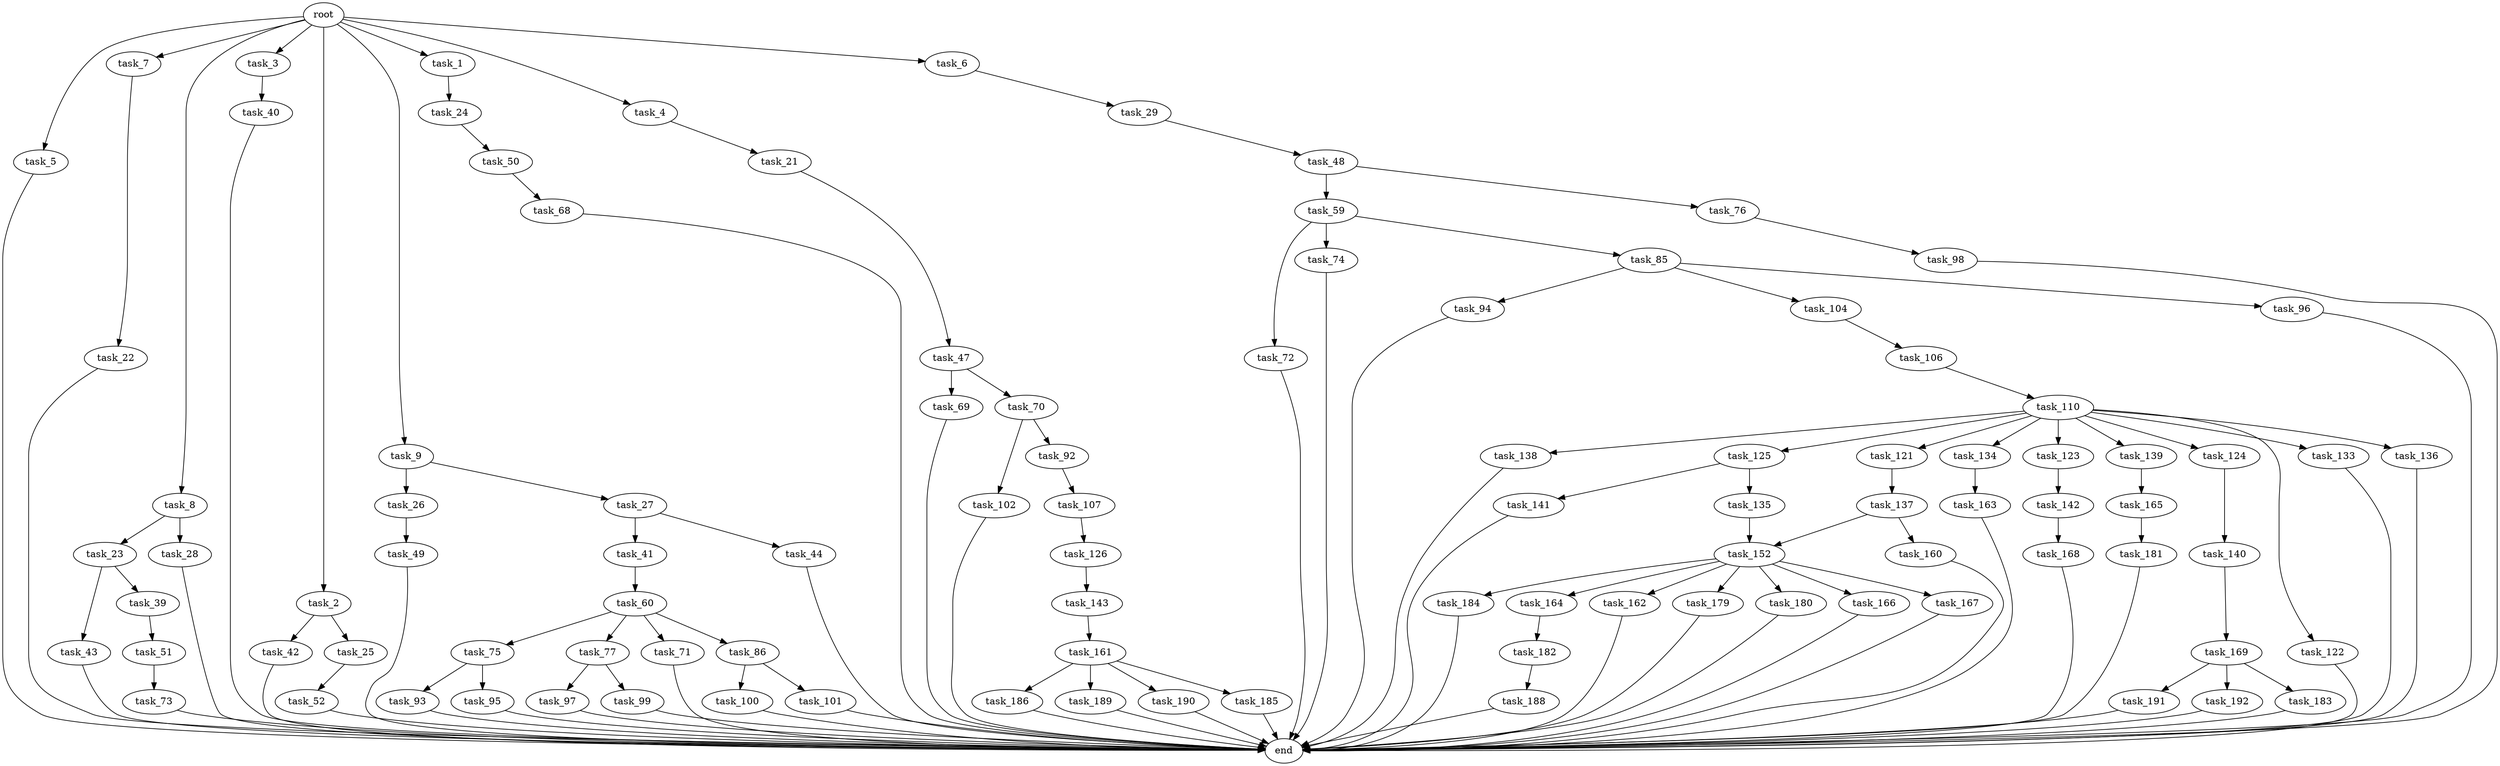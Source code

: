 digraph G {
  root [size="0.000000"];
  task_1 [size="856573108.000000"];
  task_2 [size="7444362242.000000"];
  task_3 [size="14202734083.000000"];
  task_4 [size="8589934592.000000"];
  task_5 [size="25829654879.000000"];
  task_6 [size="464347621272.000000"];
  task_7 [size="368293445632.000000"];
  task_8 [size="16696116522.000000"];
  task_9 [size="793735537.000000"];
  task_21 [size="8589934592.000000"];
  task_22 [size="14893032629.000000"];
  task_23 [size="6690282152.000000"];
  task_24 [size="21185706685.000000"];
  task_25 [size="368293445632.000000"];
  task_26 [size="7339137780.000000"];
  task_27 [size="3231446620.000000"];
  task_28 [size="3050815755.000000"];
  task_29 [size="549755813888.000000"];
  task_39 [size="2903251138.000000"];
  task_40 [size="4747332439.000000"];
  task_41 [size="103488530086.000000"];
  task_42 [size="689114986940.000000"];
  task_43 [size="68719476736.000000"];
  task_44 [size="1180798533842.000000"];
  task_47 [size="68719476736.000000"];
  task_48 [size="68719476736.000000"];
  task_49 [size="11468748664.000000"];
  task_50 [size="19154180667.000000"];
  task_51 [size="782757789696.000000"];
  task_52 [size="6175809260.000000"];
  task_59 [size="68719476736.000000"];
  task_60 [size="197322717153.000000"];
  task_68 [size="680928681.000000"];
  task_69 [size="1066246174381.000000"];
  task_70 [size="549755813888.000000"];
  task_71 [size="134621330100.000000"];
  task_72 [size="315925433274.000000"];
  task_73 [size="8589934592.000000"];
  task_74 [size="28991029248.000000"];
  task_75 [size="20224020037.000000"];
  task_76 [size="782757789696.000000"];
  task_77 [size="231928233984.000000"];
  task_85 [size="19494056595.000000"];
  task_86 [size="4355884948.000000"];
  task_92 [size="27171444769.000000"];
  task_93 [size="131845667189.000000"];
  task_94 [size="556449619864.000000"];
  task_95 [size="302347913033.000000"];
  task_96 [size="1188711814.000000"];
  task_97 [size="984770452288.000000"];
  task_98 [size="357483098547.000000"];
  task_99 [size="490787088064.000000"];
  task_100 [size="1204279658158.000000"];
  task_101 [size="68719476736.000000"];
  task_102 [size="27316581419.000000"];
  task_104 [size="452816661397.000000"];
  task_106 [size="63910027907.000000"];
  task_107 [size="9839098458.000000"];
  task_110 [size="218424674015.000000"];
  task_121 [size="671460668295.000000"];
  task_122 [size="1352215955151.000000"];
  task_123 [size="549755813888.000000"];
  task_124 [size="28991029248.000000"];
  task_125 [size="565394702234.000000"];
  task_126 [size="4600830298.000000"];
  task_133 [size="28991029248.000000"];
  task_134 [size="231928233984.000000"];
  task_135 [size="265425051037.000000"];
  task_136 [size="744035799177.000000"];
  task_137 [size="32269855335.000000"];
  task_138 [size="5205947500.000000"];
  task_139 [size="68719476736.000000"];
  task_140 [size="13655068665.000000"];
  task_141 [size="6919951489.000000"];
  task_142 [size="846317509656.000000"];
  task_143 [size="444848765672.000000"];
  task_152 [size="28991029248.000000"];
  task_160 [size="62172693022.000000"];
  task_161 [size="6217411905.000000"];
  task_162 [size="549755813888.000000"];
  task_163 [size="638907436316.000000"];
  task_164 [size="368293445632.000000"];
  task_165 [size="11582853312.000000"];
  task_166 [size="8589934592.000000"];
  task_167 [size="28991029248.000000"];
  task_168 [size="432810541743.000000"];
  task_169 [size="11594571131.000000"];
  task_179 [size="736305527324.000000"];
  task_180 [size="1073741824000.000000"];
  task_181 [size="3618605240.000000"];
  task_182 [size="782757789696.000000"];
  task_183 [size="470726982847.000000"];
  task_184 [size="164801097853.000000"];
  task_185 [size="20623631915.000000"];
  task_186 [size="134217728000.000000"];
  task_188 [size="1073741824000.000000"];
  task_189 [size="368293445632.000000"];
  task_190 [size="6788471572.000000"];
  task_191 [size="9578759727.000000"];
  task_192 [size="15376200603.000000"];
  end [size="0.000000"];

  root -> task_1 [size="1.000000"];
  root -> task_2 [size="1.000000"];
  root -> task_3 [size="1.000000"];
  root -> task_4 [size="1.000000"];
  root -> task_5 [size="1.000000"];
  root -> task_6 [size="1.000000"];
  root -> task_7 [size="1.000000"];
  root -> task_8 [size="1.000000"];
  root -> task_9 [size="1.000000"];
  task_1 -> task_24 [size="75497472.000000"];
  task_2 -> task_25 [size="134217728.000000"];
  task_2 -> task_42 [size="134217728.000000"];
  task_3 -> task_40 [size="679477248.000000"];
  task_4 -> task_21 [size="33554432.000000"];
  task_5 -> end [size="1.000000"];
  task_6 -> task_29 [size="536870912.000000"];
  task_7 -> task_22 [size="411041792.000000"];
  task_8 -> task_23 [size="411041792.000000"];
  task_8 -> task_28 [size="411041792.000000"];
  task_9 -> task_26 [size="33554432.000000"];
  task_9 -> task_27 [size="33554432.000000"];
  task_21 -> task_47 [size="33554432.000000"];
  task_22 -> end [size="1.000000"];
  task_23 -> task_39 [size="679477248.000000"];
  task_23 -> task_43 [size="679477248.000000"];
  task_24 -> task_50 [size="536870912.000000"];
  task_25 -> task_52 [size="411041792.000000"];
  task_26 -> task_49 [size="134217728.000000"];
  task_27 -> task_41 [size="75497472.000000"];
  task_27 -> task_44 [size="75497472.000000"];
  task_28 -> end [size="1.000000"];
  task_29 -> task_48 [size="536870912.000000"];
  task_39 -> task_51 [size="134217728.000000"];
  task_40 -> end [size="1.000000"];
  task_41 -> task_60 [size="75497472.000000"];
  task_42 -> end [size="1.000000"];
  task_43 -> end [size="1.000000"];
  task_44 -> end [size="1.000000"];
  task_47 -> task_69 [size="134217728.000000"];
  task_47 -> task_70 [size="134217728.000000"];
  task_48 -> task_59 [size="134217728.000000"];
  task_48 -> task_76 [size="134217728.000000"];
  task_49 -> end [size="1.000000"];
  task_50 -> task_68 [size="536870912.000000"];
  task_51 -> task_73 [size="679477248.000000"];
  task_52 -> end [size="1.000000"];
  task_59 -> task_72 [size="134217728.000000"];
  task_59 -> task_74 [size="134217728.000000"];
  task_59 -> task_85 [size="134217728.000000"];
  task_60 -> task_71 [size="134217728.000000"];
  task_60 -> task_75 [size="134217728.000000"];
  task_60 -> task_77 [size="134217728.000000"];
  task_60 -> task_86 [size="134217728.000000"];
  task_68 -> end [size="1.000000"];
  task_69 -> end [size="1.000000"];
  task_70 -> task_92 [size="536870912.000000"];
  task_70 -> task_102 [size="536870912.000000"];
  task_71 -> end [size="1.000000"];
  task_72 -> end [size="1.000000"];
  task_73 -> end [size="1.000000"];
  task_74 -> end [size="1.000000"];
  task_75 -> task_93 [size="679477248.000000"];
  task_75 -> task_95 [size="679477248.000000"];
  task_76 -> task_98 [size="679477248.000000"];
  task_77 -> task_97 [size="301989888.000000"];
  task_77 -> task_99 [size="301989888.000000"];
  task_85 -> task_94 [size="411041792.000000"];
  task_85 -> task_96 [size="411041792.000000"];
  task_85 -> task_104 [size="411041792.000000"];
  task_86 -> task_100 [size="411041792.000000"];
  task_86 -> task_101 [size="411041792.000000"];
  task_92 -> task_107 [size="33554432.000000"];
  task_93 -> end [size="1.000000"];
  task_94 -> end [size="1.000000"];
  task_95 -> end [size="1.000000"];
  task_96 -> end [size="1.000000"];
  task_97 -> end [size="1.000000"];
  task_98 -> end [size="1.000000"];
  task_99 -> end [size="1.000000"];
  task_100 -> end [size="1.000000"];
  task_101 -> end [size="1.000000"];
  task_102 -> end [size="1.000000"];
  task_104 -> task_106 [size="679477248.000000"];
  task_106 -> task_110 [size="209715200.000000"];
  task_107 -> task_126 [size="209715200.000000"];
  task_110 -> task_121 [size="536870912.000000"];
  task_110 -> task_122 [size="536870912.000000"];
  task_110 -> task_123 [size="536870912.000000"];
  task_110 -> task_124 [size="536870912.000000"];
  task_110 -> task_125 [size="536870912.000000"];
  task_110 -> task_133 [size="536870912.000000"];
  task_110 -> task_134 [size="536870912.000000"];
  task_110 -> task_136 [size="536870912.000000"];
  task_110 -> task_138 [size="536870912.000000"];
  task_110 -> task_139 [size="536870912.000000"];
  task_121 -> task_137 [size="679477248.000000"];
  task_122 -> end [size="1.000000"];
  task_123 -> task_142 [size="536870912.000000"];
  task_124 -> task_140 [size="75497472.000000"];
  task_125 -> task_135 [size="411041792.000000"];
  task_125 -> task_141 [size="411041792.000000"];
  task_126 -> task_143 [size="75497472.000000"];
  task_133 -> end [size="1.000000"];
  task_134 -> task_163 [size="301989888.000000"];
  task_135 -> task_152 [size="536870912.000000"];
  task_136 -> end [size="1.000000"];
  task_137 -> task_152 [size="75497472.000000"];
  task_137 -> task_160 [size="75497472.000000"];
  task_138 -> end [size="1.000000"];
  task_139 -> task_165 [size="134217728.000000"];
  task_140 -> task_169 [size="301989888.000000"];
  task_141 -> end [size="1.000000"];
  task_142 -> task_168 [size="679477248.000000"];
  task_143 -> task_161 [size="411041792.000000"];
  task_152 -> task_162 [size="75497472.000000"];
  task_152 -> task_164 [size="75497472.000000"];
  task_152 -> task_166 [size="75497472.000000"];
  task_152 -> task_167 [size="75497472.000000"];
  task_152 -> task_179 [size="75497472.000000"];
  task_152 -> task_180 [size="75497472.000000"];
  task_152 -> task_184 [size="75497472.000000"];
  task_160 -> end [size="1.000000"];
  task_161 -> task_185 [size="536870912.000000"];
  task_161 -> task_186 [size="536870912.000000"];
  task_161 -> task_189 [size="536870912.000000"];
  task_161 -> task_190 [size="536870912.000000"];
  task_162 -> end [size="1.000000"];
  task_163 -> end [size="1.000000"];
  task_164 -> task_182 [size="411041792.000000"];
  task_165 -> task_181 [size="209715200.000000"];
  task_166 -> end [size="1.000000"];
  task_167 -> end [size="1.000000"];
  task_168 -> end [size="1.000000"];
  task_169 -> task_183 [size="411041792.000000"];
  task_169 -> task_191 [size="411041792.000000"];
  task_169 -> task_192 [size="411041792.000000"];
  task_179 -> end [size="1.000000"];
  task_180 -> end [size="1.000000"];
  task_181 -> end [size="1.000000"];
  task_182 -> task_188 [size="679477248.000000"];
  task_183 -> end [size="1.000000"];
  task_184 -> end [size="1.000000"];
  task_185 -> end [size="1.000000"];
  task_186 -> end [size="1.000000"];
  task_188 -> end [size="1.000000"];
  task_189 -> end [size="1.000000"];
  task_190 -> end [size="1.000000"];
  task_191 -> end [size="1.000000"];
  task_192 -> end [size="1.000000"];
}
